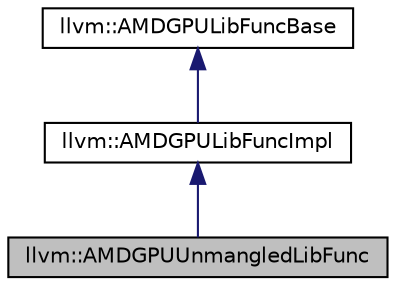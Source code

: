 digraph "llvm::AMDGPUUnmangledLibFunc"
{
 // LATEX_PDF_SIZE
  bgcolor="transparent";
  edge [fontname="Helvetica",fontsize="10",labelfontname="Helvetica",labelfontsize="10"];
  node [fontname="Helvetica",fontsize="10",shape="box"];
  Node1 [label="llvm::AMDGPUUnmangledLibFunc",height=0.2,width=0.4,color="black", fillcolor="grey75", style="filled", fontcolor="black",tooltip=" "];
  Node2 -> Node1 [dir="back",color="midnightblue",fontsize="10",style="solid",fontname="Helvetica"];
  Node2 [label="llvm::AMDGPULibFuncImpl",height=0.2,width=0.4,color="black",URL="$classllvm_1_1AMDGPULibFuncImpl.html",tooltip=" "];
  Node3 -> Node2 [dir="back",color="midnightblue",fontsize="10",style="solid",fontname="Helvetica"];
  Node3 [label="llvm::AMDGPULibFuncBase",height=0.2,width=0.4,color="black",URL="$classllvm_1_1AMDGPULibFuncBase.html",tooltip=" "];
}
